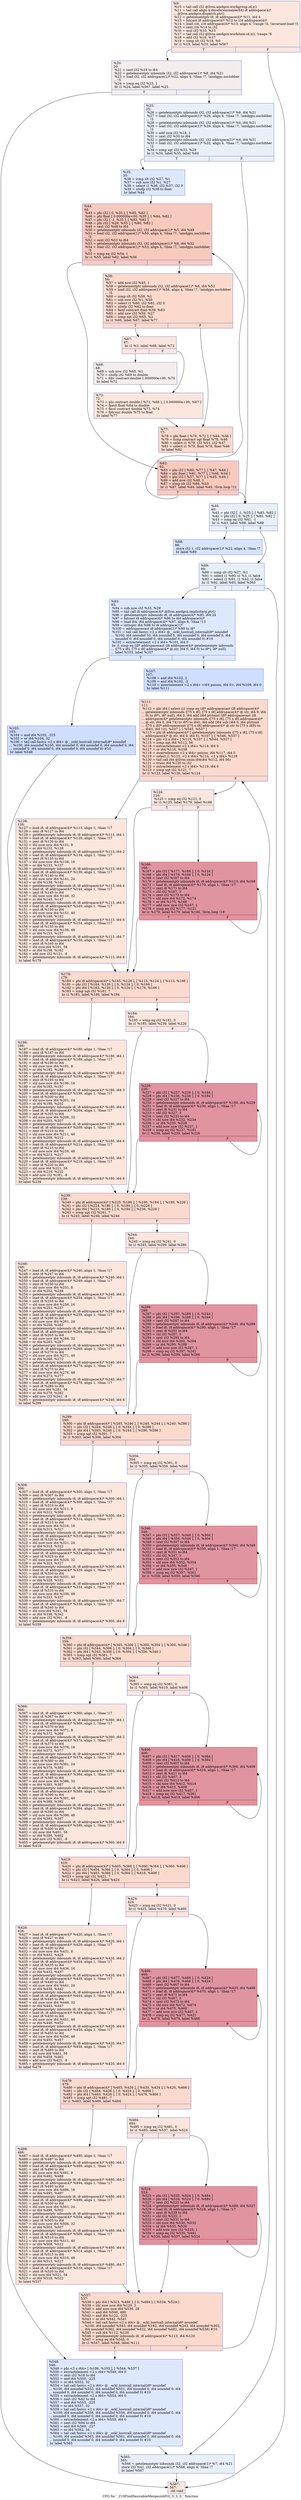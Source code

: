 digraph "CFG for '_Z19FindDesirableMergesiiibPiS_S_S_S_' function" {
	label="CFG for '_Z19FindDesirableMergesiiibPiS_S_S_S_' function";

	Node0x452f330 [shape=record,color="#3d50c3ff", style=filled, fillcolor="#f3c7b170",label="{%9:\l  %10 = tail call i32 @llvm.amdgcn.workgroup.id.x()\l  %11 = tail call align 4 dereferenceable(64) i8 addrspace(4)*\l... @llvm.amdgcn.dispatch.ptr()\l  %12 = getelementptr i8, i8 addrspace(4)* %11, i64 4\l  %13 = bitcast i8 addrspace(4)* %12 to i16 addrspace(4)*\l  %14 = load i16, i16 addrspace(4)* %13, align 4, !range !4, !invariant.load !5\l  %15 = zext i16 %14 to i32\l  %16 = mul i32 %10, %15\l  %17 = tail call i32 @llvm.amdgcn.workitem.id.x(), !range !6\l  %18 = add i32 %16, %17\l  %19 = icmp slt i32 %18, %0\l  br i1 %19, label %20, label %567\l|{<s0>T|<s1>F}}"];
	Node0x452f330:s0 -> Node0x4531310;
	Node0x452f330:s1 -> Node0x45313a0;
	Node0x4531310 [shape=record,color="#3d50c3ff", style=filled, fillcolor="#e3d9d370",label="{%20:\l20:                                               \l  %21 = sext i32 %18 to i64\l  %22 = getelementptr inbounds i32, i32 addrspace(1)* %8, i64 %21\l  %23 = load i32, i32 addrspace(1)* %22, align 4, !tbaa !7, !amdgpu.noclobber\l... !5\l  %24 = icmp eq i32 %23, 1\l  br i1 %24, label %567, label %25\l|{<s0>T|<s1>F}}"];
	Node0x4531310:s0 -> Node0x45313a0;
	Node0x4531310:s1 -> Node0x4531e80;
	Node0x4531e80 [shape=record,color="#3d50c3ff", style=filled, fillcolor="#cedaeb70",label="{%25:\l25:                                               \l  %26 = getelementptr inbounds i32, i32 addrspace(1)* %6, i64 %21\l  %27 = load i32, i32 addrspace(1)* %26, align 4, !tbaa !7, !amdgpu.noclobber\l... !5\l  %28 = getelementptr inbounds i32, i32 addrspace(1)* %4, i64 %21\l  %29 = load i32, i32 addrspace(1)* %28, align 4, !tbaa !7, !amdgpu.noclobber\l... !5\l  %30 = add nsw i32 %18, 1\l  %31 = sext i32 %30 to i64\l  %32 = getelementptr inbounds i32, i32 addrspace(1)* %4, i64 %31\l  %33 = load i32, i32 addrspace(1)* %32, align 4, !tbaa !7, !amdgpu.noclobber\l... !5\l  %34 = icmp sgt i32 %33, %29\l  br i1 %34, label %35, label %40\l|{<s0>T|<s1>F}}"];
	Node0x4531e80:s0 -> Node0x4530ec0;
	Node0x4531e80:s1 -> Node0x4532ce0;
	Node0x4530ec0 [shape=record,color="#3d50c3ff", style=filled, fillcolor="#b2ccfb70",label="{%35:\l35:                                               \l  %36 = icmp slt i32 %27, %1\l  %37 = sub nsw i32 %1, %27\l  %38 = select i1 %36, i32 %37, i32 0\l  %39 = sitofp i32 %38 to float\l  br label %44\l}"];
	Node0x4530ec0 -> Node0x4533060;
	Node0x4532ce0 [shape=record,color="#3d50c3ff", style=filled, fillcolor="#cedaeb70",label="{%40:\l40:                                               \l  %41 = phi i32 [ -1, %25 ], [ %83, %82 ]\l  %42 = phi i32 [ 0, %25 ], [ %85, %82 ]\l  %43 = icmp eq i32 %41, -1\l  br i1 %43, label %88, label %89\l|{<s0>T|<s1>F}}"];
	Node0x4532ce0:s0 -> Node0x4533470;
	Node0x4532ce0:s1 -> Node0x4533500;
	Node0x4533060 [shape=record,color="#3d50c3ff", style=filled, fillcolor="#ef886b70",label="{%44:\l44:                                               \l  %45 = phi i32 [ 0, %35 ], [ %85, %82 ]\l  %46 = phi float [ 0.000000e+00, %35 ], [ %84, %82 ]\l  %47 = phi i32 [ -1, %35 ], [ %83, %82 ]\l  %48 = phi i32 [ %29, %35 ], [ %86, %82 ]\l  %49 = sext i32 %48 to i64\l  %50 = getelementptr inbounds i32, i32 addrspace(1)* %5, i64 %49\l  %51 = load i32, i32 addrspace(1)* %50, align 4, !tbaa !7, !amdgpu.noclobber\l... !5\l  %52 = sext i32 %51 to i64\l  %53 = getelementptr inbounds i32, i32 addrspace(1)* %8, i64 %52\l  %54 = load i32, i32 addrspace(1)* %53, align 4, !tbaa !7, !amdgpu.noclobber\l... !5\l  %55 = icmp eq i32 %54, 1\l  br i1 %55, label %82, label %56\l|{<s0>T|<s1>F}}"];
	Node0x4533060:s0 -> Node0x4533180;
	Node0x4533060:s1 -> Node0x4534830;
	Node0x4534830 [shape=record,color="#3d50c3ff", style=filled, fillcolor="#f7ac8e70",label="{%56:\l56:                                               \l  %57 = add nsw i32 %45, 1\l  %58 = getelementptr inbounds i32, i32 addrspace(1)* %6, i64 %52\l  %59 = load i32, i32 addrspace(1)* %58, align 4, !tbaa !7, !amdgpu.noclobber\l... !5\l  %60 = icmp slt i32 %59, %1\l  %61 = sub nsw i32 %1, %59\l  %62 = select i1 %60, i32 %61, i32 0\l  %63 = sitofp i32 %62 to float\l  %64 = fadd contract float %39, %63\l  %65 = add nsw i32 %59, %27\l  %66 = icmp sgt i32 %65, %2\l  br i1 %66, label %67, label %77\l|{<s0>T|<s1>F}}"];
	Node0x4534830:s0 -> Node0x4532b20;
	Node0x4534830:s1 -> Node0x4532bb0;
	Node0x4532b20 [shape=record,color="#3d50c3ff", style=filled, fillcolor="#f3c7b170",label="{%67:\l67:                                               \l  br i1 %3, label %68, label %72\l|{<s0>T|<s1>F}}"];
	Node0x4532b20:s0 -> Node0x45352e0;
	Node0x4532b20:s1 -> Node0x4535330;
	Node0x45352e0 [shape=record,color="#3d50c3ff", style=filled, fillcolor="#e3d9d370",label="{%68:\l68:                                               \l  %69 = sub nsw i32 %65, %2\l  %70 = sitofp i32 %69 to double\l  %71 = fdiv contract double 1.000000e+00, %70\l  br label %72\l}"];
	Node0x45352e0 -> Node0x4535330;
	Node0x4535330 [shape=record,color="#3d50c3ff", style=filled, fillcolor="#f3c7b170",label="{%72:\l72:                                               \l  %73 = phi contract double [ %71, %68 ], [ 0.000000e+00, %67 ]\l  %74 = fpext float %64 to double\l  %75 = fmul contract double %73, %74\l  %76 = fptrunc double %75 to float\l  br label %77\l}"];
	Node0x4535330 -> Node0x4532bb0;
	Node0x4532bb0 [shape=record,color="#3d50c3ff", style=filled, fillcolor="#f7ac8e70",label="{%77:\l77:                                               \l  %78 = phi float [ %76, %72 ], [ %64, %56 ]\l  %79 = fcmp contract ogt float %78, %46\l  %80 = select i1 %79, i32 %51, i32 %47\l  %81 = select i1 %79, float %78, float %46\l  br label %82\l}"];
	Node0x4532bb0 -> Node0x4533180;
	Node0x4533180 [shape=record,color="#3d50c3ff", style=filled, fillcolor="#ef886b70",label="{%82:\l82:                                               \l  %83 = phi i32 [ %80, %77 ], [ %47, %44 ]\l  %84 = phi float [ %81, %77 ], [ %46, %44 ]\l  %85 = phi i32 [ %57, %77 ], [ %45, %44 ]\l  %86 = add nsw i32 %48, 1\l  %87 = icmp slt i32 %86, %33\l  br i1 %87, label %44, label %40, !llvm.loop !11\l|{<s0>T|<s1>F}}"];
	Node0x4533180:s0 -> Node0x4533060;
	Node0x4533180:s1 -> Node0x4532ce0;
	Node0x4533470 [shape=record,color="#3d50c3ff", style=filled, fillcolor="#a5c3fe70",label="{%88:\l88:                                               \l  store i32 1, i32 addrspace(1)* %22, align 4, !tbaa !7\l  br label %89\l}"];
	Node0x4533470 -> Node0x4533500;
	Node0x4533500 [shape=record,color="#3d50c3ff", style=filled, fillcolor="#cedaeb70",label="{%89:\l89:                                               \l  %90 = icmp slt i32 %27, %1\l  %91 = select i1 %90, i1 %3, i1 false\l  %92 = select i1 %91, i1 %43, i1 false\l  br i1 %92, label %93, label %565\l|{<s0>T|<s1>F}}"];
	Node0x4533500:s0 -> Node0x4536360;
	Node0x4533500:s1 -> Node0x45363b0;
	Node0x4536360 [shape=record,color="#3d50c3ff", style=filled, fillcolor="#b2ccfb70",label="{%93:\l93:                                               \l  %94 = sub nsw i32 %33, %29\l  %95 = tail call i8 addrspace(4)* @llvm.amdgcn.implicitarg.ptr()\l  %96 = getelementptr inbounds i8, i8 addrspace(4)* %95, i64 24\l  %97 = bitcast i8 addrspace(4)* %96 to i64 addrspace(4)*\l  %98 = load i64, i64 addrspace(4)* %97, align 8, !tbaa !13\l  %99 = inttoptr i64 %98 to i8 addrspace(1)*\l  %100 = addrspacecast i8 addrspace(1)* %99 to i8*\l  %101 = tail call fastcc \<2 x i64\> @__ockl_hostcall_internal(i8* noundef\l... %100, i64 noundef 33, i64 noundef 0, i64 noundef 0, i64 noundef 0, i64\l... noundef 0, i64 noundef 0, i64 noundef 0, i64 noundef 0) #10\l  %102 = extractelement \<2 x i64\> %101, i64 0\l  br i1 icmp eq (i8* addrspacecast (i8 addrspace(4)* getelementptr inbounds\l... ([75 x i8], [75 x i8] addrspace(4)* @.str, i64 0, i64 0) to i8*), i8* null),\l... label %103, label %107\l|{<s0>T|<s1>F}}"];
	Node0x4536360:s0 -> Node0x45371e0;
	Node0x4536360:s1 -> Node0x4537bd0;
	Node0x45371e0 [shape=record,color="#3d50c3ff", style=filled, fillcolor="#93b5fe70",label="{%103:\l103:                                              \l  %104 = and i64 %102, -225\l  %105 = or i64 %104, 32\l  %106 = tail call fastcc \<2 x i64\> @__ockl_hostcall_internal(i8* noundef\l... %100, i64 noundef %105, i64 noundef 0, i64 noundef 0, i64 noundef 0, i64\l... noundef 0, i64 noundef 0, i64 noundef 0, i64 noundef 0) #10\l  br label %548\l}"];
	Node0x45371e0 -> Node0x4537eb0;
	Node0x4537bd0 [shape=record,color="#3d50c3ff", style=filled, fillcolor="#93b5fe70",label="{%107:\l107:                                              \l  %108 = and i64 %102, 2\l  %109 = and i64 %102, -3\l  %110 = insertelement \<2 x i64\> \<i64 poison, i64 0\>, i64 %109, i64 0\l  br label %111\l}"];
	Node0x4537bd0 -> Node0x4538a50;
	Node0x4538a50 [shape=record,color="#3d50c3ff", style=filled, fillcolor="#f7ac8e70",label="{%111:\l111:                                              \l  %112 = phi i64 [ select (i1 icmp eq (i8* addrspacecast (i8 addrspace(4)*\l... getelementptr inbounds ([75 x i8], [75 x i8] addrspace(4)* @.str, i64 0, i64\l... 0) to i8*), i8* null), i64 0, i64 add (i64 ptrtoint (i8* addrspacecast (i8\l... addrspace(4)* getelementptr inbounds ([75 x i8], [75 x i8] addrspace(4)*\l... @.str, i64 0, i64 74) to i8*) to i64), i64 add (i64 sub (i64 0, i64 ptrtoint\l... ([75 x i8]* addrspacecast ([75 x i8] addrspace(4)* @.str to [75 x i8]*) to\l... i64)), i64 1))), %107 ], [ %545, %537 ]\l  %113 = phi i8 addrspace(4)* [ getelementptr inbounds ([75 x i8], [75 x i8]\l... addrspace(4)* @.str, i64 0, i64 0), %107 ], [ %546, %537 ]\l  %114 = phi \<2 x i64\> [ %110, %107 ], [ %544, %537 ]\l  %115 = icmp ugt i64 %112, 56\l  %116 = extractelement \<2 x i64\> %114, i64 0\l  %117 = or i64 %116, %108\l  %118 = insertelement \<2 x i64\> poison, i64 %117, i64 0\l  %119 = select i1 %115, \<2 x i64\> %114, \<2 x i64\> %118\l  %120 = tail call i64 @llvm.umin.i64(i64 %112, i64 56)\l  %121 = trunc i64 %120 to i32\l  %122 = extractelement \<2 x i64\> %119, i64 0\l  %123 = icmp ugt i32 %121, 7\l  br i1 %123, label %126, label %124\l|{<s0>T|<s1>F}}"];
	Node0x4538a50:s0 -> Node0x45399c0;
	Node0x4538a50:s1 -> Node0x4539a50;
	Node0x4539a50 [shape=record,color="#3d50c3ff", style=filled, fillcolor="#f3c7b170",label="{%124:\l124:                                              \l  %125 = icmp eq i32 %121, 0\l  br i1 %125, label %179, label %166\l|{<s0>T|<s1>F}}"];
	Node0x4539a50:s0 -> Node0x4539c20;
	Node0x4539a50:s1 -> Node0x4539c70;
	Node0x45399c0 [shape=record,color="#3d50c3ff", style=filled, fillcolor="#f3c7b170",label="{%126:\l126:                                              \l  %127 = load i8, i8 addrspace(4)* %113, align 1, !tbaa !17\l  %128 = zext i8 %127 to i64\l  %129 = getelementptr inbounds i8, i8 addrspace(4)* %113, i64 1\l  %130 = load i8, i8 addrspace(4)* %129, align 1, !tbaa !17\l  %131 = zext i8 %130 to i64\l  %132 = shl nuw nsw i64 %131, 8\l  %133 = or i64 %132, %128\l  %134 = getelementptr inbounds i8, i8 addrspace(4)* %113, i64 2\l  %135 = load i8, i8 addrspace(4)* %134, align 1, !tbaa !17\l  %136 = zext i8 %135 to i64\l  %137 = shl nuw nsw i64 %136, 16\l  %138 = or i64 %133, %137\l  %139 = getelementptr inbounds i8, i8 addrspace(4)* %113, i64 3\l  %140 = load i8, i8 addrspace(4)* %139, align 1, !tbaa !17\l  %141 = zext i8 %140 to i64\l  %142 = shl nuw nsw i64 %141, 24\l  %143 = or i64 %138, %142\l  %144 = getelementptr inbounds i8, i8 addrspace(4)* %113, i64 4\l  %145 = load i8, i8 addrspace(4)* %144, align 1, !tbaa !17\l  %146 = zext i8 %145 to i64\l  %147 = shl nuw nsw i64 %146, 32\l  %148 = or i64 %143, %147\l  %149 = getelementptr inbounds i8, i8 addrspace(4)* %113, i64 5\l  %150 = load i8, i8 addrspace(4)* %149, align 1, !tbaa !17\l  %151 = zext i8 %150 to i64\l  %152 = shl nuw nsw i64 %151, 40\l  %153 = or i64 %148, %152\l  %154 = getelementptr inbounds i8, i8 addrspace(4)* %113, i64 6\l  %155 = load i8, i8 addrspace(4)* %154, align 1, !tbaa !17\l  %156 = zext i8 %155 to i64\l  %157 = shl nuw nsw i64 %156, 48\l  %158 = or i64 %153, %157\l  %159 = getelementptr inbounds i8, i8 addrspace(4)* %113, i64 7\l  %160 = load i8, i8 addrspace(4)* %159, align 1, !tbaa !17\l  %161 = zext i8 %160 to i64\l  %162 = shl nuw i64 %161, 56\l  %163 = or i64 %158, %162\l  %164 = add nsw i32 %121, -8\l  %165 = getelementptr inbounds i8, i8 addrspace(4)* %113, i64 8\l  br label %179\l}"];
	Node0x45399c0 -> Node0x4539c20;
	Node0x4539c70 [shape=record,color="#b70d28ff", style=filled, fillcolor="#b70d2870",label="{%166:\l166:                                              \l  %167 = phi i32 [ %177, %166 ], [ 0, %124 ]\l  %168 = phi i64 [ %176, %166 ], [ 0, %124 ]\l  %169 = zext i32 %167 to i64\l  %170 = getelementptr inbounds i8, i8 addrspace(4)* %113, i64 %169\l  %171 = load i8, i8 addrspace(4)* %170, align 1, !tbaa !17\l  %172 = zext i8 %171 to i64\l  %173 = shl i32 %167, 3\l  %174 = zext i32 %173 to i64\l  %175 = shl nuw i64 %172, %174\l  %176 = or i64 %175, %168\l  %177 = add nuw nsw i32 %167, 1\l  %178 = icmp eq i32 %177, %121\l  br i1 %178, label %179, label %166, !llvm.loop !18\l|{<s0>T|<s1>F}}"];
	Node0x4539c70:s0 -> Node0x4539c20;
	Node0x4539c70:s1 -> Node0x4539c70;
	Node0x4539c20 [shape=record,color="#3d50c3ff", style=filled, fillcolor="#f7ac8e70",label="{%179:\l179:                                              \l  %180 = phi i8 addrspace(4)* [ %165, %126 ], [ %113, %124 ], [ %113, %166 ]\l  %181 = phi i32 [ %164, %126 ], [ 0, %124 ], [ 0, %166 ]\l  %182 = phi i64 [ %163, %126 ], [ 0, %124 ], [ %176, %166 ]\l  %183 = icmp ugt i32 %181, 7\l  br i1 %183, label %186, label %184\l|{<s0>T|<s1>F}}"];
	Node0x4539c20:s0 -> Node0x453cb10;
	Node0x4539c20:s1 -> Node0x453cb60;
	Node0x453cb60 [shape=record,color="#3d50c3ff", style=filled, fillcolor="#f3c7b170",label="{%184:\l184:                                              \l  %185 = icmp eq i32 %181, 0\l  br i1 %185, label %239, label %226\l|{<s0>T|<s1>F}}"];
	Node0x453cb60:s0 -> Node0x453cd30;
	Node0x453cb60:s1 -> Node0x453cd80;
	Node0x453cb10 [shape=record,color="#3d50c3ff", style=filled, fillcolor="#f3c7b170",label="{%186:\l186:                                              \l  %187 = load i8, i8 addrspace(4)* %180, align 1, !tbaa !17\l  %188 = zext i8 %187 to i64\l  %189 = getelementptr inbounds i8, i8 addrspace(4)* %180, i64 1\l  %190 = load i8, i8 addrspace(4)* %189, align 1, !tbaa !17\l  %191 = zext i8 %190 to i64\l  %192 = shl nuw nsw i64 %191, 8\l  %193 = or i64 %192, %188\l  %194 = getelementptr inbounds i8, i8 addrspace(4)* %180, i64 2\l  %195 = load i8, i8 addrspace(4)* %194, align 1, !tbaa !17\l  %196 = zext i8 %195 to i64\l  %197 = shl nuw nsw i64 %196, 16\l  %198 = or i64 %193, %197\l  %199 = getelementptr inbounds i8, i8 addrspace(4)* %180, i64 3\l  %200 = load i8, i8 addrspace(4)* %199, align 1, !tbaa !17\l  %201 = zext i8 %200 to i64\l  %202 = shl nuw nsw i64 %201, 24\l  %203 = or i64 %198, %202\l  %204 = getelementptr inbounds i8, i8 addrspace(4)* %180, i64 4\l  %205 = load i8, i8 addrspace(4)* %204, align 1, !tbaa !17\l  %206 = zext i8 %205 to i64\l  %207 = shl nuw nsw i64 %206, 32\l  %208 = or i64 %203, %207\l  %209 = getelementptr inbounds i8, i8 addrspace(4)* %180, i64 5\l  %210 = load i8, i8 addrspace(4)* %209, align 1, !tbaa !17\l  %211 = zext i8 %210 to i64\l  %212 = shl nuw nsw i64 %211, 40\l  %213 = or i64 %208, %212\l  %214 = getelementptr inbounds i8, i8 addrspace(4)* %180, i64 6\l  %215 = load i8, i8 addrspace(4)* %214, align 1, !tbaa !17\l  %216 = zext i8 %215 to i64\l  %217 = shl nuw nsw i64 %216, 48\l  %218 = or i64 %213, %217\l  %219 = getelementptr inbounds i8, i8 addrspace(4)* %180, i64 7\l  %220 = load i8, i8 addrspace(4)* %219, align 1, !tbaa !17\l  %221 = zext i8 %220 to i64\l  %222 = shl nuw i64 %221, 56\l  %223 = or i64 %218, %222\l  %224 = add nsw i32 %181, -8\l  %225 = getelementptr inbounds i8, i8 addrspace(4)* %180, i64 8\l  br label %239\l}"];
	Node0x453cb10 -> Node0x453cd30;
	Node0x453cd80 [shape=record,color="#b70d28ff", style=filled, fillcolor="#b70d2870",label="{%226:\l226:                                              \l  %227 = phi i32 [ %237, %226 ], [ 0, %184 ]\l  %228 = phi i64 [ %236, %226 ], [ 0, %184 ]\l  %229 = zext i32 %227 to i64\l  %230 = getelementptr inbounds i8, i8 addrspace(4)* %180, i64 %229\l  %231 = load i8, i8 addrspace(4)* %230, align 1, !tbaa !17\l  %232 = zext i8 %231 to i64\l  %233 = shl i32 %227, 3\l  %234 = zext i32 %233 to i64\l  %235 = shl nuw i64 %232, %234\l  %236 = or i64 %235, %228\l  %237 = add nuw nsw i32 %227, 1\l  %238 = icmp eq i32 %237, %181\l  br i1 %238, label %239, label %226\l|{<s0>T|<s1>F}}"];
	Node0x453cd80:s0 -> Node0x453cd30;
	Node0x453cd80:s1 -> Node0x453cd80;
	Node0x453cd30 [shape=record,color="#3d50c3ff", style=filled, fillcolor="#f7ac8e70",label="{%239:\l239:                                              \l  %240 = phi i8 addrspace(4)* [ %225, %186 ], [ %180, %184 ], [ %180, %226 ]\l  %241 = phi i32 [ %224, %186 ], [ 0, %184 ], [ 0, %226 ]\l  %242 = phi i64 [ %223, %186 ], [ 0, %184 ], [ %236, %226 ]\l  %243 = icmp ugt i32 %241, 7\l  br i1 %243, label %246, label %244\l|{<s0>T|<s1>F}}"];
	Node0x453cd30:s0 -> Node0x453ee10;
	Node0x453cd30:s1 -> Node0x453ee60;
	Node0x453ee60 [shape=record,color="#3d50c3ff", style=filled, fillcolor="#f3c7b170",label="{%244:\l244:                                              \l  %245 = icmp eq i32 %241, 0\l  br i1 %245, label %299, label %286\l|{<s0>T|<s1>F}}"];
	Node0x453ee60:s0 -> Node0x453eff0;
	Node0x453ee60:s1 -> Node0x453f040;
	Node0x453ee10 [shape=record,color="#3d50c3ff", style=filled, fillcolor="#f3c7b170",label="{%246:\l246:                                              \l  %247 = load i8, i8 addrspace(4)* %240, align 1, !tbaa !17\l  %248 = zext i8 %247 to i64\l  %249 = getelementptr inbounds i8, i8 addrspace(4)* %240, i64 1\l  %250 = load i8, i8 addrspace(4)* %249, align 1, !tbaa !17\l  %251 = zext i8 %250 to i64\l  %252 = shl nuw nsw i64 %251, 8\l  %253 = or i64 %252, %248\l  %254 = getelementptr inbounds i8, i8 addrspace(4)* %240, i64 2\l  %255 = load i8, i8 addrspace(4)* %254, align 1, !tbaa !17\l  %256 = zext i8 %255 to i64\l  %257 = shl nuw nsw i64 %256, 16\l  %258 = or i64 %253, %257\l  %259 = getelementptr inbounds i8, i8 addrspace(4)* %240, i64 3\l  %260 = load i8, i8 addrspace(4)* %259, align 1, !tbaa !17\l  %261 = zext i8 %260 to i64\l  %262 = shl nuw nsw i64 %261, 24\l  %263 = or i64 %258, %262\l  %264 = getelementptr inbounds i8, i8 addrspace(4)* %240, i64 4\l  %265 = load i8, i8 addrspace(4)* %264, align 1, !tbaa !17\l  %266 = zext i8 %265 to i64\l  %267 = shl nuw nsw i64 %266, 32\l  %268 = or i64 %263, %267\l  %269 = getelementptr inbounds i8, i8 addrspace(4)* %240, i64 5\l  %270 = load i8, i8 addrspace(4)* %269, align 1, !tbaa !17\l  %271 = zext i8 %270 to i64\l  %272 = shl nuw nsw i64 %271, 40\l  %273 = or i64 %268, %272\l  %274 = getelementptr inbounds i8, i8 addrspace(4)* %240, i64 6\l  %275 = load i8, i8 addrspace(4)* %274, align 1, !tbaa !17\l  %276 = zext i8 %275 to i64\l  %277 = shl nuw nsw i64 %276, 48\l  %278 = or i64 %273, %277\l  %279 = getelementptr inbounds i8, i8 addrspace(4)* %240, i64 7\l  %280 = load i8, i8 addrspace(4)* %279, align 1, !tbaa !17\l  %281 = zext i8 %280 to i64\l  %282 = shl nuw i64 %281, 56\l  %283 = or i64 %278, %282\l  %284 = add nsw i32 %241, -8\l  %285 = getelementptr inbounds i8, i8 addrspace(4)* %240, i64 8\l  br label %299\l}"];
	Node0x453ee10 -> Node0x453eff0;
	Node0x453f040 [shape=record,color="#b70d28ff", style=filled, fillcolor="#b70d2870",label="{%286:\l286:                                              \l  %287 = phi i32 [ %297, %286 ], [ 0, %244 ]\l  %288 = phi i64 [ %296, %286 ], [ 0, %244 ]\l  %289 = zext i32 %287 to i64\l  %290 = getelementptr inbounds i8, i8 addrspace(4)* %240, i64 %289\l  %291 = load i8, i8 addrspace(4)* %290, align 1, !tbaa !17\l  %292 = zext i8 %291 to i64\l  %293 = shl i32 %287, 3\l  %294 = zext i32 %293 to i64\l  %295 = shl nuw i64 %292, %294\l  %296 = or i64 %295, %288\l  %297 = add nuw nsw i32 %287, 1\l  %298 = icmp eq i32 %297, %241\l  br i1 %298, label %299, label %286\l|{<s0>T|<s1>F}}"];
	Node0x453f040:s0 -> Node0x453eff0;
	Node0x453f040:s1 -> Node0x453f040;
	Node0x453eff0 [shape=record,color="#3d50c3ff", style=filled, fillcolor="#f7ac8e70",label="{%299:\l299:                                              \l  %300 = phi i8 addrspace(4)* [ %285, %246 ], [ %240, %244 ], [ %240, %286 ]\l  %301 = phi i32 [ %284, %246 ], [ 0, %244 ], [ 0, %286 ]\l  %302 = phi i64 [ %283, %246 ], [ 0, %244 ], [ %296, %286 ]\l  %303 = icmp ugt i32 %301, 7\l  br i1 %303, label %306, label %304\l|{<s0>T|<s1>F}}"];
	Node0x453eff0:s0 -> Node0x4541890;
	Node0x453eff0:s1 -> Node0x45418e0;
	Node0x45418e0 [shape=record,color="#3d50c3ff", style=filled, fillcolor="#f3c7b170",label="{%304:\l304:                                              \l  %305 = icmp eq i32 %301, 0\l  br i1 %305, label %359, label %346\l|{<s0>T|<s1>F}}"];
	Node0x45418e0:s0 -> Node0x4541a70;
	Node0x45418e0:s1 -> Node0x4541ac0;
	Node0x4541890 [shape=record,color="#3d50c3ff", style=filled, fillcolor="#f3c7b170",label="{%306:\l306:                                              \l  %307 = load i8, i8 addrspace(4)* %300, align 1, !tbaa !17\l  %308 = zext i8 %307 to i64\l  %309 = getelementptr inbounds i8, i8 addrspace(4)* %300, i64 1\l  %310 = load i8, i8 addrspace(4)* %309, align 1, !tbaa !17\l  %311 = zext i8 %310 to i64\l  %312 = shl nuw nsw i64 %311, 8\l  %313 = or i64 %312, %308\l  %314 = getelementptr inbounds i8, i8 addrspace(4)* %300, i64 2\l  %315 = load i8, i8 addrspace(4)* %314, align 1, !tbaa !17\l  %316 = zext i8 %315 to i64\l  %317 = shl nuw nsw i64 %316, 16\l  %318 = or i64 %313, %317\l  %319 = getelementptr inbounds i8, i8 addrspace(4)* %300, i64 3\l  %320 = load i8, i8 addrspace(4)* %319, align 1, !tbaa !17\l  %321 = zext i8 %320 to i64\l  %322 = shl nuw nsw i64 %321, 24\l  %323 = or i64 %318, %322\l  %324 = getelementptr inbounds i8, i8 addrspace(4)* %300, i64 4\l  %325 = load i8, i8 addrspace(4)* %324, align 1, !tbaa !17\l  %326 = zext i8 %325 to i64\l  %327 = shl nuw nsw i64 %326, 32\l  %328 = or i64 %323, %327\l  %329 = getelementptr inbounds i8, i8 addrspace(4)* %300, i64 5\l  %330 = load i8, i8 addrspace(4)* %329, align 1, !tbaa !17\l  %331 = zext i8 %330 to i64\l  %332 = shl nuw nsw i64 %331, 40\l  %333 = or i64 %328, %332\l  %334 = getelementptr inbounds i8, i8 addrspace(4)* %300, i64 6\l  %335 = load i8, i8 addrspace(4)* %334, align 1, !tbaa !17\l  %336 = zext i8 %335 to i64\l  %337 = shl nuw nsw i64 %336, 48\l  %338 = or i64 %333, %337\l  %339 = getelementptr inbounds i8, i8 addrspace(4)* %300, i64 7\l  %340 = load i8, i8 addrspace(4)* %339, align 1, !tbaa !17\l  %341 = zext i8 %340 to i64\l  %342 = shl nuw i64 %341, 56\l  %343 = or i64 %338, %342\l  %344 = add nsw i32 %301, -8\l  %345 = getelementptr inbounds i8, i8 addrspace(4)* %300, i64 8\l  br label %359\l}"];
	Node0x4541890 -> Node0x4541a70;
	Node0x4541ac0 [shape=record,color="#b70d28ff", style=filled, fillcolor="#b70d2870",label="{%346:\l346:                                              \l  %347 = phi i32 [ %357, %346 ], [ 0, %304 ]\l  %348 = phi i64 [ %356, %346 ], [ 0, %304 ]\l  %349 = zext i32 %347 to i64\l  %350 = getelementptr inbounds i8, i8 addrspace(4)* %300, i64 %349\l  %351 = load i8, i8 addrspace(4)* %350, align 1, !tbaa !17\l  %352 = zext i8 %351 to i64\l  %353 = shl i32 %347, 3\l  %354 = zext i32 %353 to i64\l  %355 = shl nuw i64 %352, %354\l  %356 = or i64 %355, %348\l  %357 = add nuw nsw i32 %347, 1\l  %358 = icmp eq i32 %357, %301\l  br i1 %358, label %359, label %346\l|{<s0>T|<s1>F}}"];
	Node0x4541ac0:s0 -> Node0x4541a70;
	Node0x4541ac0:s1 -> Node0x4541ac0;
	Node0x4541a70 [shape=record,color="#3d50c3ff", style=filled, fillcolor="#f7ac8e70",label="{%359:\l359:                                              \l  %360 = phi i8 addrspace(4)* [ %345, %306 ], [ %300, %304 ], [ %300, %346 ]\l  %361 = phi i32 [ %344, %306 ], [ 0, %304 ], [ 0, %346 ]\l  %362 = phi i64 [ %343, %306 ], [ 0, %304 ], [ %356, %346 ]\l  %363 = icmp ugt i32 %361, 7\l  br i1 %363, label %366, label %364\l|{<s0>T|<s1>F}}"];
	Node0x4541a70:s0 -> Node0x45444e0;
	Node0x4541a70:s1 -> Node0x4544530;
	Node0x4544530 [shape=record,color="#3d50c3ff", style=filled, fillcolor="#f3c7b170",label="{%364:\l364:                                              \l  %365 = icmp eq i32 %361, 0\l  br i1 %365, label %419, label %406\l|{<s0>T|<s1>F}}"];
	Node0x4544530:s0 -> Node0x45446c0;
	Node0x4544530:s1 -> Node0x4544710;
	Node0x45444e0 [shape=record,color="#3d50c3ff", style=filled, fillcolor="#f3c7b170",label="{%366:\l366:                                              \l  %367 = load i8, i8 addrspace(4)* %360, align 1, !tbaa !17\l  %368 = zext i8 %367 to i64\l  %369 = getelementptr inbounds i8, i8 addrspace(4)* %360, i64 1\l  %370 = load i8, i8 addrspace(4)* %369, align 1, !tbaa !17\l  %371 = zext i8 %370 to i64\l  %372 = shl nuw nsw i64 %371, 8\l  %373 = or i64 %372, %368\l  %374 = getelementptr inbounds i8, i8 addrspace(4)* %360, i64 2\l  %375 = load i8, i8 addrspace(4)* %374, align 1, !tbaa !17\l  %376 = zext i8 %375 to i64\l  %377 = shl nuw nsw i64 %376, 16\l  %378 = or i64 %373, %377\l  %379 = getelementptr inbounds i8, i8 addrspace(4)* %360, i64 3\l  %380 = load i8, i8 addrspace(4)* %379, align 1, !tbaa !17\l  %381 = zext i8 %380 to i64\l  %382 = shl nuw nsw i64 %381, 24\l  %383 = or i64 %378, %382\l  %384 = getelementptr inbounds i8, i8 addrspace(4)* %360, i64 4\l  %385 = load i8, i8 addrspace(4)* %384, align 1, !tbaa !17\l  %386 = zext i8 %385 to i64\l  %387 = shl nuw nsw i64 %386, 32\l  %388 = or i64 %383, %387\l  %389 = getelementptr inbounds i8, i8 addrspace(4)* %360, i64 5\l  %390 = load i8, i8 addrspace(4)* %389, align 1, !tbaa !17\l  %391 = zext i8 %390 to i64\l  %392 = shl nuw nsw i64 %391, 40\l  %393 = or i64 %388, %392\l  %394 = getelementptr inbounds i8, i8 addrspace(4)* %360, i64 6\l  %395 = load i8, i8 addrspace(4)* %394, align 1, !tbaa !17\l  %396 = zext i8 %395 to i64\l  %397 = shl nuw nsw i64 %396, 48\l  %398 = or i64 %393, %397\l  %399 = getelementptr inbounds i8, i8 addrspace(4)* %360, i64 7\l  %400 = load i8, i8 addrspace(4)* %399, align 1, !tbaa !17\l  %401 = zext i8 %400 to i64\l  %402 = shl nuw i64 %401, 56\l  %403 = or i64 %398, %402\l  %404 = add nsw i32 %361, -8\l  %405 = getelementptr inbounds i8, i8 addrspace(4)* %360, i64 8\l  br label %419\l}"];
	Node0x45444e0 -> Node0x45446c0;
	Node0x4544710 [shape=record,color="#b70d28ff", style=filled, fillcolor="#b70d2870",label="{%406:\l406:                                              \l  %407 = phi i32 [ %417, %406 ], [ 0, %364 ]\l  %408 = phi i64 [ %416, %406 ], [ 0, %364 ]\l  %409 = zext i32 %407 to i64\l  %410 = getelementptr inbounds i8, i8 addrspace(4)* %360, i64 %409\l  %411 = load i8, i8 addrspace(4)* %410, align 1, !tbaa !17\l  %412 = zext i8 %411 to i64\l  %413 = shl i32 %407, 3\l  %414 = zext i32 %413 to i64\l  %415 = shl nuw i64 %412, %414\l  %416 = or i64 %415, %408\l  %417 = add nuw nsw i32 %407, 1\l  %418 = icmp eq i32 %417, %361\l  br i1 %418, label %419, label %406\l|{<s0>T|<s1>F}}"];
	Node0x4544710:s0 -> Node0x45446c0;
	Node0x4544710:s1 -> Node0x4544710;
	Node0x45446c0 [shape=record,color="#3d50c3ff", style=filled, fillcolor="#f7ac8e70",label="{%419:\l419:                                              \l  %420 = phi i8 addrspace(4)* [ %405, %366 ], [ %360, %364 ], [ %360, %406 ]\l  %421 = phi i32 [ %404, %366 ], [ 0, %364 ], [ 0, %406 ]\l  %422 = phi i64 [ %403, %366 ], [ 0, %364 ], [ %416, %406 ]\l  %423 = icmp ugt i32 %421, 7\l  br i1 %423, label %426, label %424\l|{<s0>T|<s1>F}}"];
	Node0x45446c0:s0 -> Node0x4546720;
	Node0x45446c0:s1 -> Node0x4546770;
	Node0x4546770 [shape=record,color="#3d50c3ff", style=filled, fillcolor="#f3c7b170",label="{%424:\l424:                                              \l  %425 = icmp eq i32 %421, 0\l  br i1 %425, label %479, label %466\l|{<s0>T|<s1>F}}"];
	Node0x4546770:s0 -> Node0x4546900;
	Node0x4546770:s1 -> Node0x4546950;
	Node0x4546720 [shape=record,color="#3d50c3ff", style=filled, fillcolor="#f3c7b170",label="{%426:\l426:                                              \l  %427 = load i8, i8 addrspace(4)* %420, align 1, !tbaa !17\l  %428 = zext i8 %427 to i64\l  %429 = getelementptr inbounds i8, i8 addrspace(4)* %420, i64 1\l  %430 = load i8, i8 addrspace(4)* %429, align 1, !tbaa !17\l  %431 = zext i8 %430 to i64\l  %432 = shl nuw nsw i64 %431, 8\l  %433 = or i64 %432, %428\l  %434 = getelementptr inbounds i8, i8 addrspace(4)* %420, i64 2\l  %435 = load i8, i8 addrspace(4)* %434, align 1, !tbaa !17\l  %436 = zext i8 %435 to i64\l  %437 = shl nuw nsw i64 %436, 16\l  %438 = or i64 %433, %437\l  %439 = getelementptr inbounds i8, i8 addrspace(4)* %420, i64 3\l  %440 = load i8, i8 addrspace(4)* %439, align 1, !tbaa !17\l  %441 = zext i8 %440 to i64\l  %442 = shl nuw nsw i64 %441, 24\l  %443 = or i64 %438, %442\l  %444 = getelementptr inbounds i8, i8 addrspace(4)* %420, i64 4\l  %445 = load i8, i8 addrspace(4)* %444, align 1, !tbaa !17\l  %446 = zext i8 %445 to i64\l  %447 = shl nuw nsw i64 %446, 32\l  %448 = or i64 %443, %447\l  %449 = getelementptr inbounds i8, i8 addrspace(4)* %420, i64 5\l  %450 = load i8, i8 addrspace(4)* %449, align 1, !tbaa !17\l  %451 = zext i8 %450 to i64\l  %452 = shl nuw nsw i64 %451, 40\l  %453 = or i64 %448, %452\l  %454 = getelementptr inbounds i8, i8 addrspace(4)* %420, i64 6\l  %455 = load i8, i8 addrspace(4)* %454, align 1, !tbaa !17\l  %456 = zext i8 %455 to i64\l  %457 = shl nuw nsw i64 %456, 48\l  %458 = or i64 %453, %457\l  %459 = getelementptr inbounds i8, i8 addrspace(4)* %420, i64 7\l  %460 = load i8, i8 addrspace(4)* %459, align 1, !tbaa !17\l  %461 = zext i8 %460 to i64\l  %462 = shl nuw i64 %461, 56\l  %463 = or i64 %458, %462\l  %464 = add nsw i32 %421, -8\l  %465 = getelementptr inbounds i8, i8 addrspace(4)* %420, i64 8\l  br label %479\l}"];
	Node0x4546720 -> Node0x4546900;
	Node0x4546950 [shape=record,color="#b70d28ff", style=filled, fillcolor="#b70d2870",label="{%466:\l466:                                              \l  %467 = phi i32 [ %477, %466 ], [ 0, %424 ]\l  %468 = phi i64 [ %476, %466 ], [ 0, %424 ]\l  %469 = zext i32 %467 to i64\l  %470 = getelementptr inbounds i8, i8 addrspace(4)* %420, i64 %469\l  %471 = load i8, i8 addrspace(4)* %470, align 1, !tbaa !17\l  %472 = zext i8 %471 to i64\l  %473 = shl i32 %467, 3\l  %474 = zext i32 %473 to i64\l  %475 = shl nuw i64 %472, %474\l  %476 = or i64 %475, %468\l  %477 = add nuw nsw i32 %467, 1\l  %478 = icmp eq i32 %477, %421\l  br i1 %478, label %479, label %466\l|{<s0>T|<s1>F}}"];
	Node0x4546950:s0 -> Node0x4546900;
	Node0x4546950:s1 -> Node0x4546950;
	Node0x4546900 [shape=record,color="#3d50c3ff", style=filled, fillcolor="#f7ac8e70",label="{%479:\l479:                                              \l  %480 = phi i8 addrspace(4)* [ %465, %426 ], [ %420, %424 ], [ %420, %466 ]\l  %481 = phi i32 [ %464, %426 ], [ 0, %424 ], [ 0, %466 ]\l  %482 = phi i64 [ %463, %426 ], [ 0, %424 ], [ %476, %466 ]\l  %483 = icmp ugt i32 %481, 7\l  br i1 %483, label %486, label %484\l|{<s0>T|<s1>F}}"];
	Node0x4546900:s0 -> Node0x4548f80;
	Node0x4546900:s1 -> Node0x4548fd0;
	Node0x4548fd0 [shape=record,color="#3d50c3ff", style=filled, fillcolor="#f3c7b170",label="{%484:\l484:                                              \l  %485 = icmp eq i32 %481, 0\l  br i1 %485, label %537, label %524\l|{<s0>T|<s1>F}}"];
	Node0x4548fd0:s0 -> Node0x4538ef0;
	Node0x4548fd0:s1 -> Node0x4549160;
	Node0x4548f80 [shape=record,color="#3d50c3ff", style=filled, fillcolor="#f3c7b170",label="{%486:\l486:                                              \l  %487 = load i8, i8 addrspace(4)* %480, align 1, !tbaa !17\l  %488 = zext i8 %487 to i64\l  %489 = getelementptr inbounds i8, i8 addrspace(4)* %480, i64 1\l  %490 = load i8, i8 addrspace(4)* %489, align 1, !tbaa !17\l  %491 = zext i8 %490 to i64\l  %492 = shl nuw nsw i64 %491, 8\l  %493 = or i64 %492, %488\l  %494 = getelementptr inbounds i8, i8 addrspace(4)* %480, i64 2\l  %495 = load i8, i8 addrspace(4)* %494, align 1, !tbaa !17\l  %496 = zext i8 %495 to i64\l  %497 = shl nuw nsw i64 %496, 16\l  %498 = or i64 %493, %497\l  %499 = getelementptr inbounds i8, i8 addrspace(4)* %480, i64 3\l  %500 = load i8, i8 addrspace(4)* %499, align 1, !tbaa !17\l  %501 = zext i8 %500 to i64\l  %502 = shl nuw nsw i64 %501, 24\l  %503 = or i64 %498, %502\l  %504 = getelementptr inbounds i8, i8 addrspace(4)* %480, i64 4\l  %505 = load i8, i8 addrspace(4)* %504, align 1, !tbaa !17\l  %506 = zext i8 %505 to i64\l  %507 = shl nuw nsw i64 %506, 32\l  %508 = or i64 %503, %507\l  %509 = getelementptr inbounds i8, i8 addrspace(4)* %480, i64 5\l  %510 = load i8, i8 addrspace(4)* %509, align 1, !tbaa !17\l  %511 = zext i8 %510 to i64\l  %512 = shl nuw nsw i64 %511, 40\l  %513 = or i64 %508, %512\l  %514 = getelementptr inbounds i8, i8 addrspace(4)* %480, i64 6\l  %515 = load i8, i8 addrspace(4)* %514, align 1, !tbaa !17\l  %516 = zext i8 %515 to i64\l  %517 = shl nuw nsw i64 %516, 48\l  %518 = or i64 %513, %517\l  %519 = getelementptr inbounds i8, i8 addrspace(4)* %480, i64 7\l  %520 = load i8, i8 addrspace(4)* %519, align 1, !tbaa !17\l  %521 = zext i8 %520 to i64\l  %522 = shl nuw i64 %521, 56\l  %523 = or i64 %518, %522\l  br label %537\l}"];
	Node0x4548f80 -> Node0x4538ef0;
	Node0x4549160 [shape=record,color="#b70d28ff", style=filled, fillcolor="#b70d2870",label="{%524:\l524:                                              \l  %525 = phi i32 [ %535, %524 ], [ 0, %484 ]\l  %526 = phi i64 [ %534, %524 ], [ 0, %484 ]\l  %527 = zext i32 %525 to i64\l  %528 = getelementptr inbounds i8, i8 addrspace(4)* %480, i64 %527\l  %529 = load i8, i8 addrspace(4)* %528, align 1, !tbaa !17\l  %530 = zext i8 %529 to i64\l  %531 = shl i32 %525, 3\l  %532 = zext i32 %531 to i64\l  %533 = shl nuw i64 %530, %532\l  %534 = or i64 %533, %526\l  %535 = add nuw nsw i32 %525, 1\l  %536 = icmp eq i32 %535, %481\l  br i1 %536, label %537, label %524\l|{<s0>T|<s1>F}}"];
	Node0x4549160:s0 -> Node0x4538ef0;
	Node0x4549160:s1 -> Node0x4549160;
	Node0x4538ef0 [shape=record,color="#3d50c3ff", style=filled, fillcolor="#f7ac8e70",label="{%537:\l537:                                              \l  %538 = phi i64 [ %523, %486 ], [ 0, %484 ], [ %534, %524 ]\l  %539 = shl nuw nsw i64 %120, 2\l  %540 = add nuw nsw i64 %539, 28\l  %541 = and i64 %540, 480\l  %542 = and i64 %122, -225\l  %543 = or i64 %542, %541\l  %544 = tail call fastcc \<2 x i64\> @__ockl_hostcall_internal(i8* noundef\l... %100, i64 noundef %543, i64 noundef %182, i64 noundef %242, i64 noundef %302,\l... i64 noundef %362, i64 noundef %422, i64 noundef %482, i64 noundef %538) #10\l  %545 = sub i64 %112, %120\l  %546 = getelementptr inbounds i8, i8 addrspace(4)* %113, i64 %120\l  %547 = icmp eq i64 %545, 0\l  br i1 %547, label %548, label %111\l|{<s0>T|<s1>F}}"];
	Node0x4538ef0:s0 -> Node0x4537eb0;
	Node0x4538ef0:s1 -> Node0x4538a50;
	Node0x4537eb0 [shape=record,color="#3d50c3ff", style=filled, fillcolor="#b2ccfb70",label="{%548:\l548:                                              \l  %549 = phi \<2 x i64\> [ %106, %103 ], [ %544, %537 ]\l  %550 = extractelement \<2 x i64\> %549, i64 0\l  %551 = zext i32 %18 to i64\l  %552 = and i64 %550, -225\l  %553 = or i64 %552, 32\l  %554 = tail call fastcc \<2 x i64\> @__ockl_hostcall_internal(i8* noundef\l... %100, i64 noundef %553, i64 noundef %551, i64 noundef 0, i64 noundef 0, i64\l... noundef 0, i64 noundef 0, i64 noundef 0, i64 noundef 0) #10\l  %555 = extractelement \<2 x i64\> %554, i64 0\l  %556 = zext i32 %42 to i64\l  %557 = and i64 %555, -225\l  %558 = or i64 %557, 32\l  %559 = tail call fastcc \<2 x i64\> @__ockl_hostcall_internal(i8* noundef\l... %100, i64 noundef %558, i64 noundef %556, i64 noundef 0, i64 noundef 0, i64\l... noundef 0, i64 noundef 0, i64 noundef 0, i64 noundef 0) #10\l  %560 = extractelement \<2 x i64\> %559, i64 0\l  %561 = zext i32 %94 to i64\l  %562 = and i64 %560, -227\l  %563 = or i64 %562, 34\l  %564 = tail call fastcc \<2 x i64\> @__ockl_hostcall_internal(i8* noundef\l... %100, i64 noundef %563, i64 noundef %561, i64 noundef 0, i64 noundef 0, i64\l... noundef 0, i64 noundef 0, i64 noundef 0, i64 noundef 0) #10\l  br label %565\l}"];
	Node0x4537eb0 -> Node0x45363b0;
	Node0x45363b0 [shape=record,color="#3d50c3ff", style=filled, fillcolor="#cedaeb70",label="{%565:\l565:                                              \l  %566 = getelementptr inbounds i32, i32 addrspace(1)* %7, i64 %21\l  store i32 %41, i32 addrspace(1)* %566, align 4, !tbaa !7\l  br label %567\l}"];
	Node0x45363b0 -> Node0x45313a0;
	Node0x45313a0 [shape=record,color="#3d50c3ff", style=filled, fillcolor="#f3c7b170",label="{%567:\l567:                                              \l  ret void\l}"];
}
